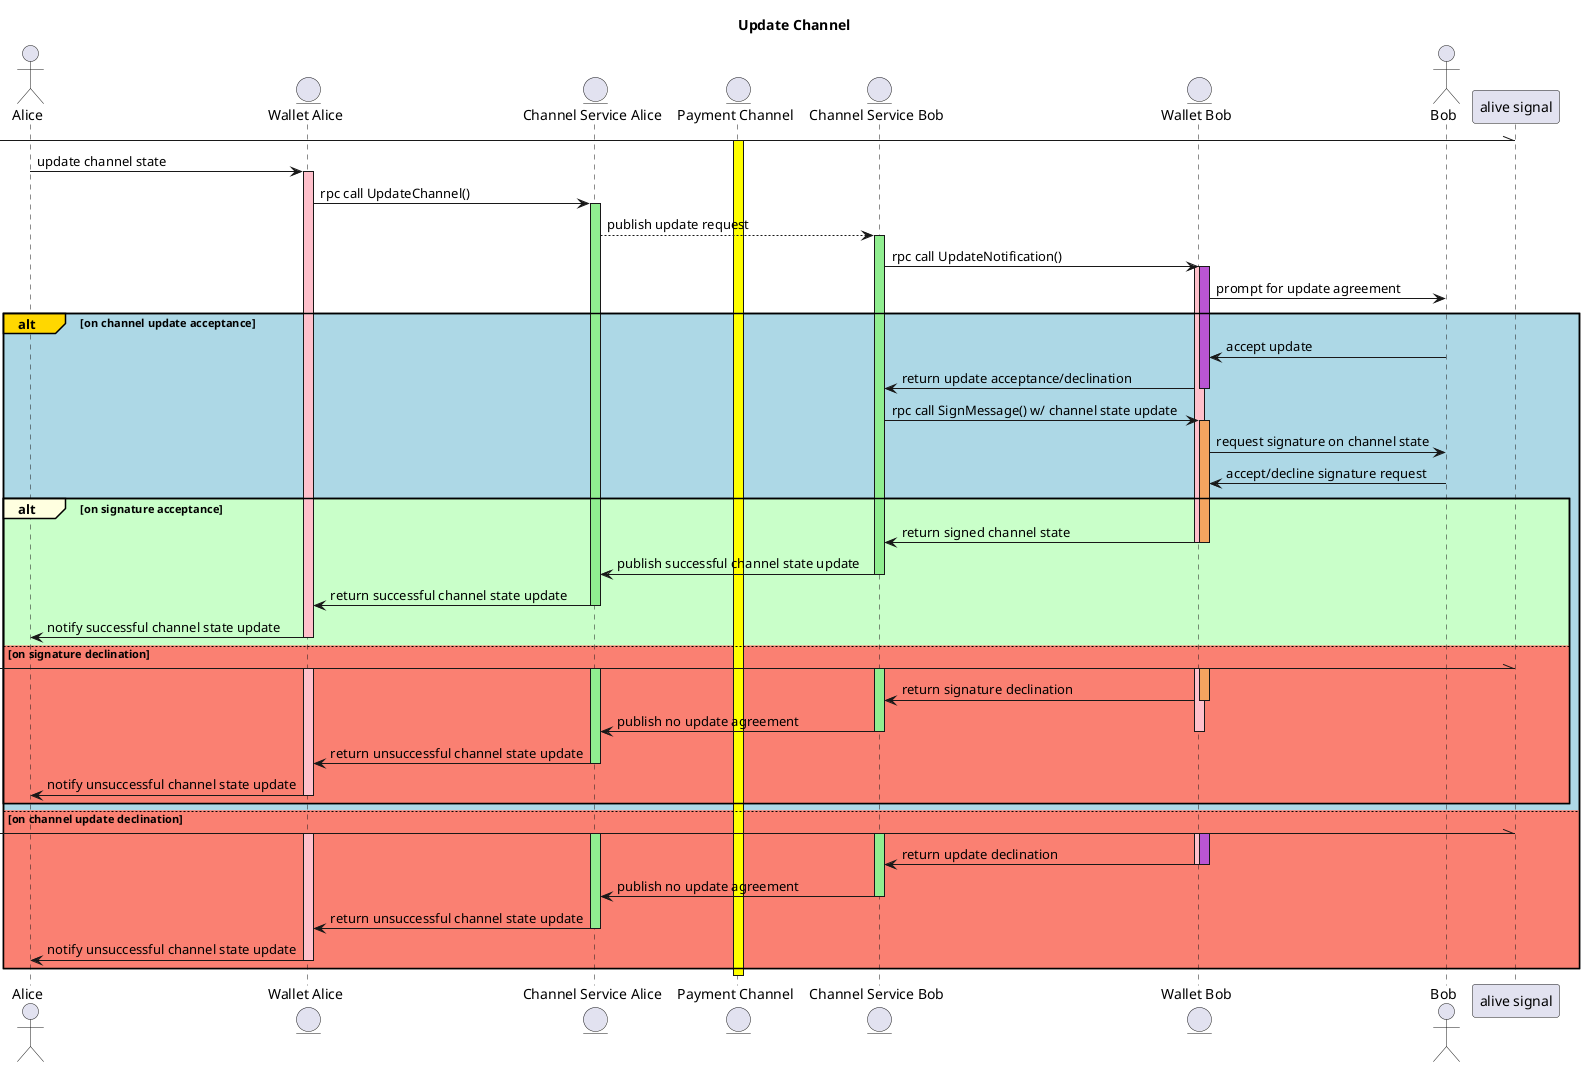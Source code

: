 @startuml
actor Alice as A
entity "Wallet Alice" as WA
entity "Channel Service Alice" as CSA
entity "Payment Channel" as PC
entity "Channel Service Bob" as CSB
entity "Wallet Bob" as WB
actor Bob as B

title Update Channel

[-\\ "alive signal"
activate PC #yellow
A -> WA : update channel state
activate WA #pink
WA -> CSA : rpc call UpdateChannel()
activate CSA #lightgreen
CSA --> CSB : publish update request
activate CSB #lightgreen
CSB -> WB : rpc call UpdateNotification()
activate WB #pink
activate WB #mediumorchid
WB -> B : prompt for update agreement

alt#gold #lightblue on channel update acceptance
  B -> WB : accept update
  WB -> CSB : return update acceptance/declination
  deactivate WB
  CSB -> WB : rpc call SignMessage() w/ channel state update
  activate WB #sandybrown
  WB -> B : request signature on channel state
  B -> WB : accept/decline signature request
  alt#lightyellow #technology  on signature acceptance
    WB -> CSB : return signed channel state
    deactivate WB
    deactivate WB
    CSB -> CSA : publish successful channel state update
    deactivate CSB
    CSA -> WA : return successful channel state update
    deactivate CSA
    WA -> A : notify successful channel state update
    deactivate WA
  else #salmon on signature declination
    [-\\ "alive signal"
    activate WB #pink
    activate WB #sandybrown
    activate WA #pink
    activate CSB #lightgreen
    activate CSA #lightgreen
    WB -> CSB : return signature declination
    deactivate WB
    CSB -> CSA : publish no update agreement
    deactivate CSB
    deactivate WB
    CSA -> WA : return unsuccessful channel state update
    deactivate CSA
    WA -> A : notify unsuccessful channel state update
    deactivate WA
  end
else #salmon on channel update declination
  [-\\ "alive signal"
  activate WB #pink
  activate WB #mediumorchid
  activate WA #pink
  activate CSB #lightgreen
  activate CSA #lightgreen
  WB -> CSB : return update declination
  deactivate WB
  deactivate WB
  CSB -> CSA : publish no update agreement
  deactivate CSB
  CSA -> WA : return unsuccessful channel state update
  deactivate CSA
  WA -> A : notify unsuccessful channel state update
  deactivate WA
end
deactivate PC


@enduml
